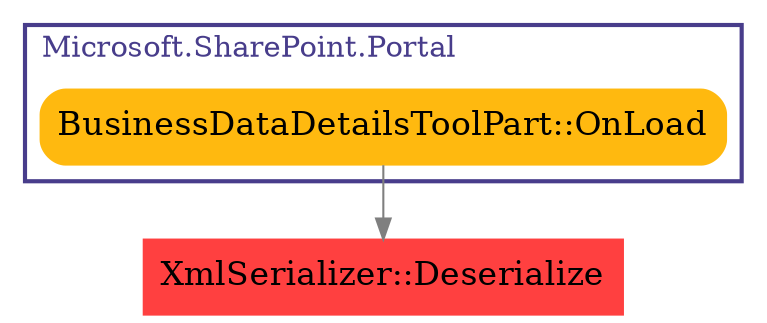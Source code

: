 digraph G {
node [fontsize = 16];
0 [label="XmlSerializer::Deserialize", shape="box", style="filled", fillcolor="brown1", color="brown1"];
subgraph cluster_0 {
label="Microsoft.SharePoint.Portal";
color=darkslateblue;
fontcolor=darkslateblue;
penwidth=2;
labeljust=l;
1 [label="BusinessDataDetailsToolPart::OnLoad", shape="box", style="filled, rounded", fillcolor="darkgoldenrod1", color="darkgoldenrod1"];
}
1 -> 0 [color="gray50"];
}
